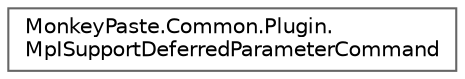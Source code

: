 digraph "Graphical Class Hierarchy"
{
 // LATEX_PDF_SIZE
  bgcolor="transparent";
  edge [fontname=Helvetica,fontsize=10,labelfontname=Helvetica,labelfontsize=10];
  node [fontname=Helvetica,fontsize=10,shape=box,height=0.2,width=0.4];
  rankdir="LR";
  Node0 [id="Node000000",label="MonkeyPaste.Common.Plugin.\lMpISupportDeferredParameterCommand",height=0.2,width=0.4,color="grey40", fillcolor="white", style="filled",URL="$interface_monkey_paste_1_1_common_1_1_plugin_1_1_mp_i_support_deferred_parameter_command.html",tooltip=" "];
}
